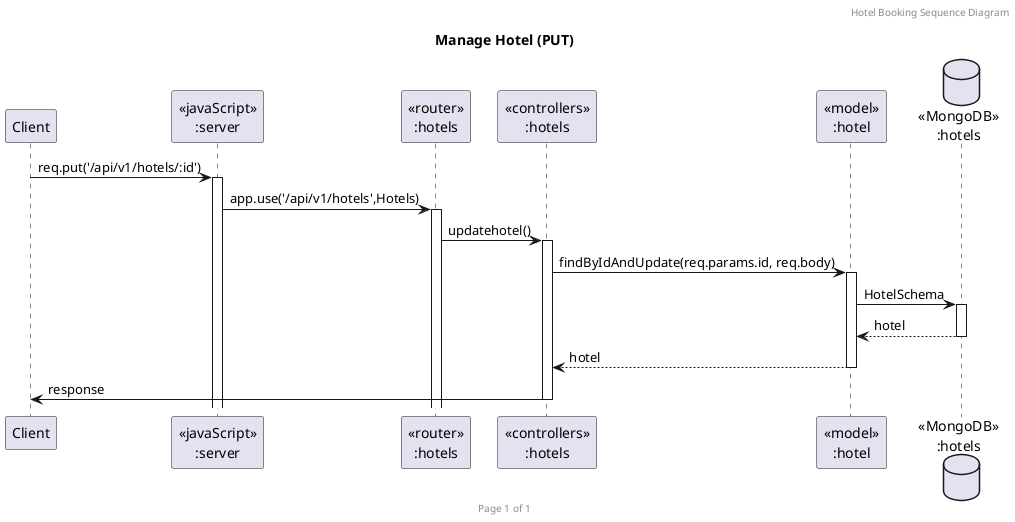 @startuml Manage Hotel (PUT)

header Hotel Booking Sequence Diagram
footer Page %page% of %lastpage%
title "Manage Hotel (PUT)"

participant "Client" as client
participant "<<javaScript>>\n:server" as server
participant "<<router>>\n:hotels" as routerHotels
participant "<<controllers>>\n:hotels" as controllersHotels
participant "<<model>>\n:hotel" as modelHotel
database "<<MongoDB>>\n:hotels" as HotelsDatabase

client->server ++:req.put('/api/v1/hotels/:id')
server->routerHotels ++:app.use('/api/v1/hotels',Hotels)
routerHotels -> controllersHotels ++:updatehotel()
controllersHotels->modelHotel ++:findByIdAndUpdate(req.params.id, req.body)
modelHotel ->HotelsDatabase ++: HotelSchema
HotelsDatabase --> modelHotel --: hotel
controllersHotels <-- modelHotel --:hotel
controllersHotels->client --:response

@enduml
